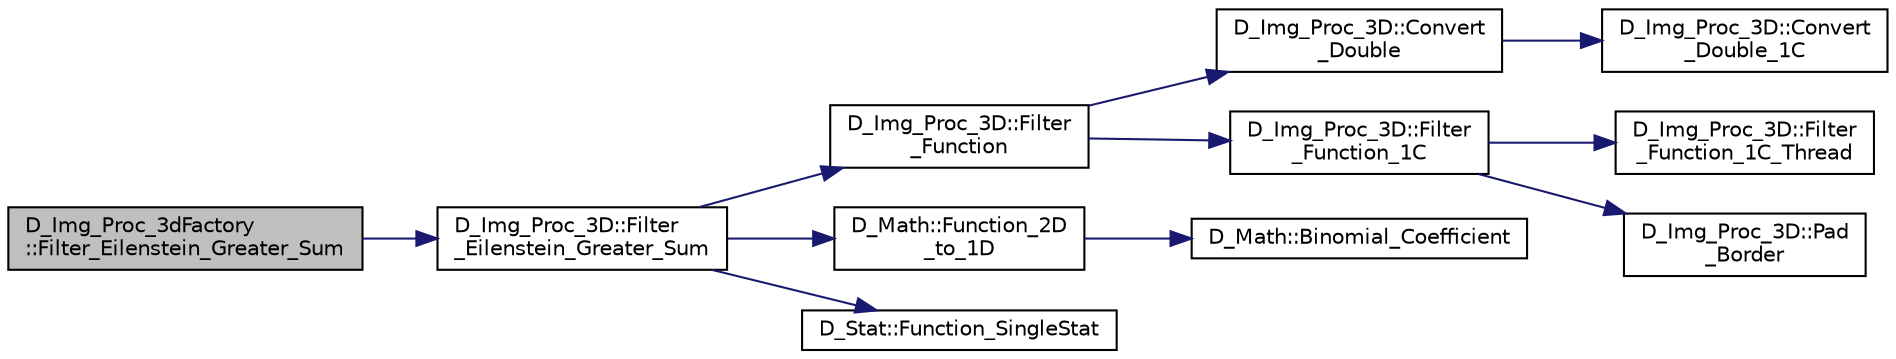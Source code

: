 digraph "D_Img_Proc_3dFactory::Filter_Eilenstein_Greater_Sum"
{
 // LATEX_PDF_SIZE
  edge [fontname="Helvetica",fontsize="10",labelfontname="Helvetica",labelfontsize="10"];
  node [fontname="Helvetica",fontsize="10",shape=record];
  rankdir="LR";
  Node1 [label="D_Img_Proc_3dFactory\l::Filter_Eilenstein_Greater_Sum",height=0.2,width=0.4,color="black", fillcolor="grey75", style="filled", fontcolor="black",tooltip=" "];
  Node1 -> Node2 [color="midnightblue",fontsize="10",style="solid"];
  Node2 [label="D_Img_Proc_3D::Filter\l_Eilenstein_Greater_Sum",height=0.2,width=0.4,color="black", fillcolor="white", style="filled",URL="$class_d___img___proc__3_d.html#aa974f651f870dc02693472812ffa3576",tooltip=" "];
  Node2 -> Node3 [color="midnightblue",fontsize="10",style="solid"];
  Node3 [label="D_Img_Proc_3D::Filter\l_Function",height=0.2,width=0.4,color="black", fillcolor="white", style="filled",URL="$class_d___img___proc__3_d.html#af27da29afb8294d88388069fbd14f230",tooltip=" "];
  Node3 -> Node4 [color="midnightblue",fontsize="10",style="solid"];
  Node4 [label="D_Img_Proc_3D::Convert\l_Double",height=0.2,width=0.4,color="black", fillcolor="white", style="filled",URL="$class_d___img___proc__3_d.html#a378b55f6d9fe3d562506e581d2956671",tooltip=" "];
  Node4 -> Node5 [color="midnightblue",fontsize="10",style="solid"];
  Node5 [label="D_Img_Proc_3D::Convert\l_Double_1C",height=0.2,width=0.4,color="black", fillcolor="white", style="filled",URL="$class_d___img___proc__3_d.html#ace2df1ab2ddbac0432ac717919e79b01",tooltip=" "];
  Node3 -> Node6 [color="midnightblue",fontsize="10",style="solid"];
  Node6 [label="D_Img_Proc_3D::Filter\l_Function_1C",height=0.2,width=0.4,color="black", fillcolor="white", style="filled",URL="$class_d___img___proc__3_d.html#a894cdd41ee1a2618b1473af9e26f6009",tooltip=" "];
  Node6 -> Node7 [color="midnightblue",fontsize="10",style="solid"];
  Node7 [label="D_Img_Proc_3D::Filter\l_Function_1C_Thread",height=0.2,width=0.4,color="black", fillcolor="white", style="filled",URL="$class_d___img___proc__3_d.html#ac6836ee99a41d534b424167b7e4ef406",tooltip=" "];
  Node6 -> Node8 [color="midnightblue",fontsize="10",style="solid"];
  Node8 [label="D_Img_Proc_3D::Pad\l_Border",height=0.2,width=0.4,color="black", fillcolor="white", style="filled",URL="$class_d___img___proc__3_d.html#affd0f67f25819e340f3ce56ba49c4edb",tooltip=" "];
  Node2 -> Node9 [color="midnightblue",fontsize="10",style="solid"];
  Node9 [label="D_Math::Function_2D\l_to_1D",height=0.2,width=0.4,color="black", fillcolor="white", style="filled",URL="$class_d___math.html#acd3a421df3d2bae583f5966410dd12b9",tooltip=" "];
  Node9 -> Node10 [color="midnightblue",fontsize="10",style="solid"];
  Node10 [label="D_Math::Binomial_Coefficient",height=0.2,width=0.4,color="black", fillcolor="white", style="filled",URL="$class_d___math.html#acdf25f23d7a916b8b12bb6b45365cfc6",tooltip=" "];
  Node2 -> Node11 [color="midnightblue",fontsize="10",style="solid"];
  Node11 [label="D_Stat::Function_SingleStat",height=0.2,width=0.4,color="black", fillcolor="white", style="filled",URL="$class_d___stat.html#ab4e12eaaed970b1b57407601fe6a6f23",tooltip=" "];
}
